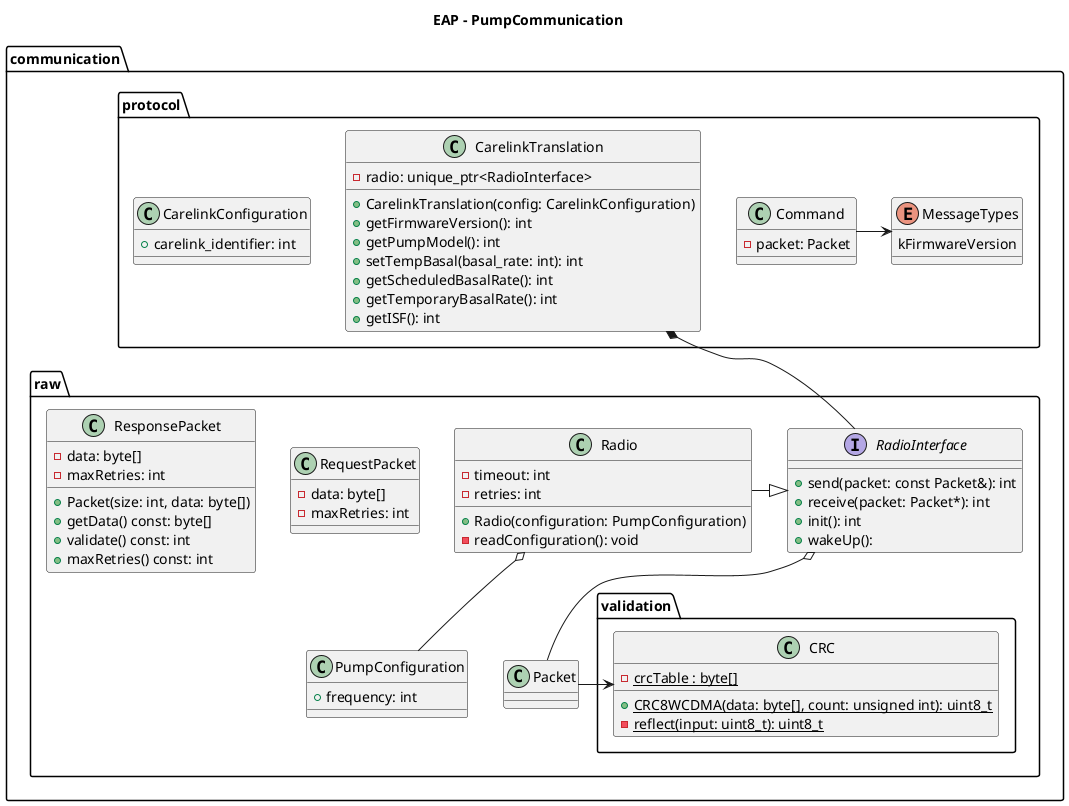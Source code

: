 @startuml

set namespaceSeparator ::

title EAP - PumpCommunication

namespace communication {

namespace protocol{
class CarelinkTranslation {
  - radio: unique_ptr<RadioInterface>
  + CarelinkTranslation(config: CarelinkConfiguration)
  + getFirmwareVersion(): int
  + getPumpModel(): int
  + setTempBasal(basal_rate: int): int
  + getScheduledBasalRate(): int
  + getTemporaryBasalRate(): int
  + getISF(): int
}

enum MessageTypes {
  kFirmwareVersion
}

class Command {
  - packet: Packet
}

class CarelinkConfiguration {
  + carelink_identifier: int
}

Command -> MessageTypes

}

namespace raw {

class RequestPacket {
  - data: byte[]
  - maxRetries: int
}

class ResponsePacket {
  - data: byte[]
  - maxRetries: int
  + Packet(size: int, data: byte[])
  + getData() const: byte[]
  + validate() const: int
  + maxRetries() const: int
}

class PumpConfiguration {
  + frequency: int
}

interface RadioInterface {
  + send(packet: const Packet&): int
  + receive(packet: Packet*): int
  + init(): int
  + wakeUp(): 
}

class Radio {
  + Radio(configuration: PumpConfiguration)
  - timeout: int
  - retries: int
  - readConfiguration(): void
}

namespace validation {
class CRC {
  {static} + CRC8WCDMA(data: byte[], count: unsigned int): uint8_t
  {static} - reflect(input: uint8_t): uint8_t
  {static} - crcTable : byte[]
}
}
}

communication::raw::Packet -> communication::raw::validation::CRC
communication::raw::Radio o-- communication::raw::PumpConfiguration
communication::raw::Radio -|> communication::raw::RadioInterface
communication::raw::RadioInterface o-- communication::raw::Packet
communication::protocol::CarelinkTranslation *-- communication::raw::RadioInterface

}
@enduml
